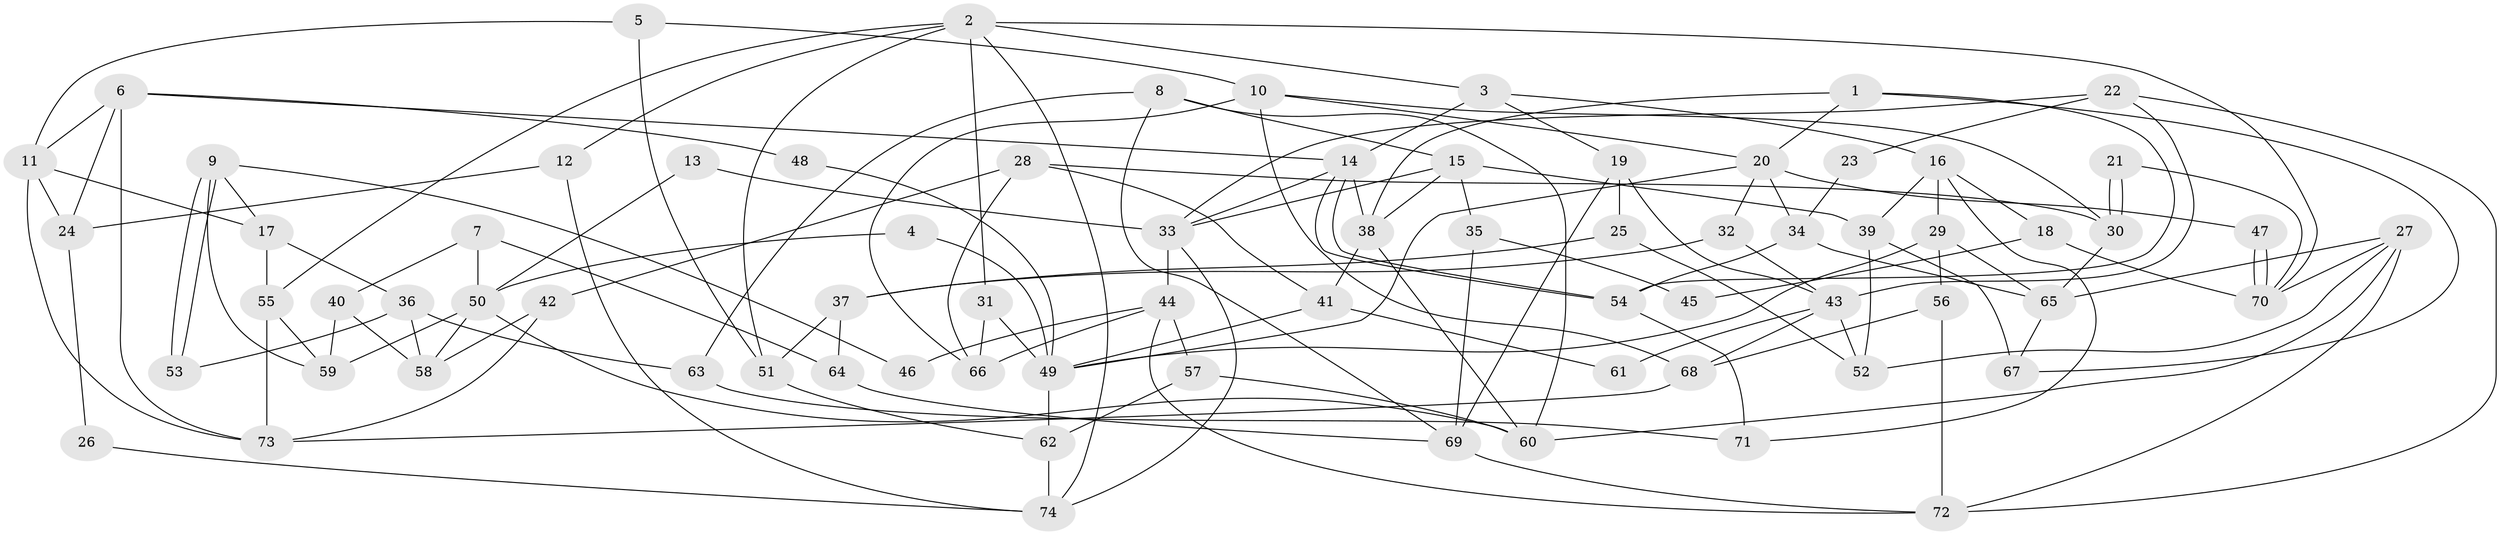 // coarse degree distribution, {6: 0.14583333333333334, 9: 0.020833333333333332, 5: 0.25, 7: 0.0625, 4: 0.3125, 8: 0.0625, 3: 0.125, 2: 0.020833333333333332}
// Generated by graph-tools (version 1.1) at 2025/23/03/03/25 07:23:59]
// undirected, 74 vertices, 148 edges
graph export_dot {
graph [start="1"]
  node [color=gray90,style=filled];
  1;
  2;
  3;
  4;
  5;
  6;
  7;
  8;
  9;
  10;
  11;
  12;
  13;
  14;
  15;
  16;
  17;
  18;
  19;
  20;
  21;
  22;
  23;
  24;
  25;
  26;
  27;
  28;
  29;
  30;
  31;
  32;
  33;
  34;
  35;
  36;
  37;
  38;
  39;
  40;
  41;
  42;
  43;
  44;
  45;
  46;
  47;
  48;
  49;
  50;
  51;
  52;
  53;
  54;
  55;
  56;
  57;
  58;
  59;
  60;
  61;
  62;
  63;
  64;
  65;
  66;
  67;
  68;
  69;
  70;
  71;
  72;
  73;
  74;
  1 -- 20;
  1 -- 67;
  1 -- 38;
  1 -- 54;
  2 -- 12;
  2 -- 55;
  2 -- 3;
  2 -- 31;
  2 -- 51;
  2 -- 70;
  2 -- 74;
  3 -- 16;
  3 -- 14;
  3 -- 19;
  4 -- 49;
  4 -- 50;
  5 -- 51;
  5 -- 11;
  5 -- 10;
  6 -- 14;
  6 -- 73;
  6 -- 11;
  6 -- 24;
  6 -- 48;
  7 -- 64;
  7 -- 50;
  7 -- 40;
  8 -- 60;
  8 -- 15;
  8 -- 63;
  8 -- 69;
  9 -- 53;
  9 -- 53;
  9 -- 17;
  9 -- 46;
  9 -- 59;
  10 -- 30;
  10 -- 20;
  10 -- 66;
  10 -- 68;
  11 -- 73;
  11 -- 17;
  11 -- 24;
  12 -- 24;
  12 -- 74;
  13 -- 50;
  13 -- 33;
  14 -- 54;
  14 -- 54;
  14 -- 33;
  14 -- 38;
  15 -- 38;
  15 -- 33;
  15 -- 35;
  15 -- 39;
  16 -- 39;
  16 -- 29;
  16 -- 18;
  16 -- 71;
  17 -- 36;
  17 -- 55;
  18 -- 70;
  18 -- 45;
  19 -- 25;
  19 -- 43;
  19 -- 69;
  20 -- 49;
  20 -- 32;
  20 -- 34;
  20 -- 47;
  21 -- 70;
  21 -- 30;
  21 -- 30;
  22 -- 72;
  22 -- 33;
  22 -- 23;
  22 -- 43;
  23 -- 34;
  24 -- 26;
  25 -- 37;
  25 -- 52;
  26 -- 74;
  27 -- 70;
  27 -- 65;
  27 -- 52;
  27 -- 60;
  27 -- 72;
  28 -- 30;
  28 -- 41;
  28 -- 42;
  28 -- 66;
  29 -- 49;
  29 -- 56;
  29 -- 65;
  30 -- 65;
  31 -- 66;
  31 -- 49;
  32 -- 43;
  32 -- 37;
  33 -- 44;
  33 -- 74;
  34 -- 54;
  34 -- 65;
  35 -- 69;
  35 -- 45;
  36 -- 58;
  36 -- 63;
  36 -- 53;
  37 -- 51;
  37 -- 64;
  38 -- 41;
  38 -- 60;
  39 -- 52;
  39 -- 67;
  40 -- 58;
  40 -- 59;
  41 -- 49;
  41 -- 61;
  42 -- 73;
  42 -- 58;
  43 -- 52;
  43 -- 61;
  43 -- 68;
  44 -- 72;
  44 -- 66;
  44 -- 46;
  44 -- 57;
  47 -- 70;
  47 -- 70;
  48 -- 49;
  49 -- 62;
  50 -- 59;
  50 -- 60;
  50 -- 58;
  51 -- 62;
  54 -- 71;
  55 -- 59;
  55 -- 73;
  56 -- 68;
  56 -- 72;
  57 -- 60;
  57 -- 62;
  62 -- 74;
  63 -- 71;
  64 -- 69;
  65 -- 67;
  68 -- 73;
  69 -- 72;
}
